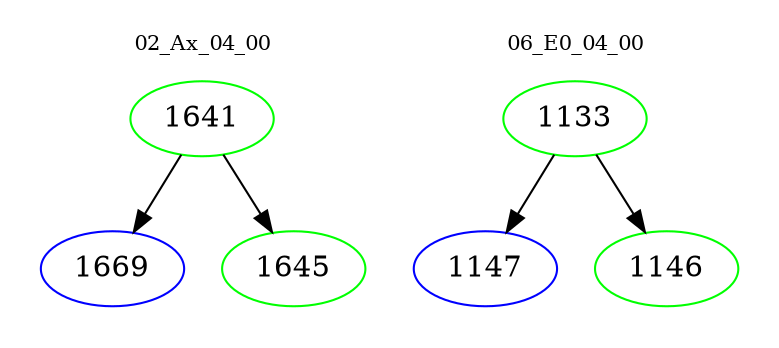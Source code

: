 digraph{
subgraph cluster_0 {
color = white
label = "02_Ax_04_00";
fontsize=10;
T0_1641 [label="1641", color="green"]
T0_1641 -> T0_1669 [color="black"]
T0_1669 [label="1669", color="blue"]
T0_1641 -> T0_1645 [color="black"]
T0_1645 [label="1645", color="green"]
}
subgraph cluster_1 {
color = white
label = "06_E0_04_00";
fontsize=10;
T1_1133 [label="1133", color="green"]
T1_1133 -> T1_1147 [color="black"]
T1_1147 [label="1147", color="blue"]
T1_1133 -> T1_1146 [color="black"]
T1_1146 [label="1146", color="green"]
}
}
